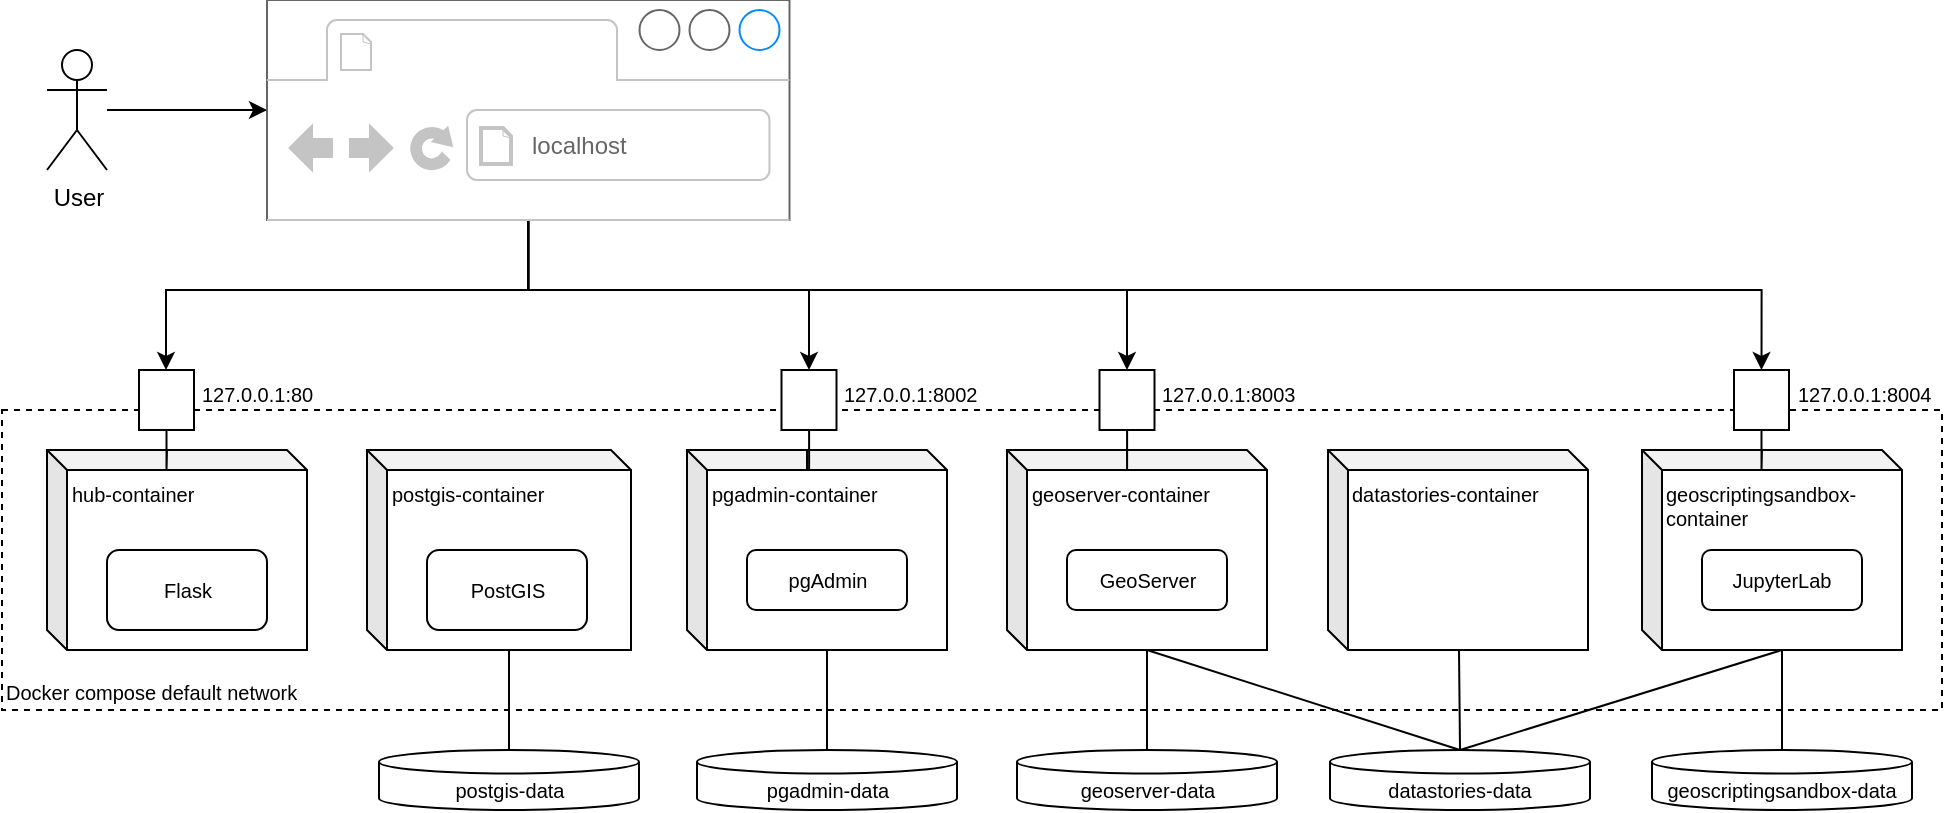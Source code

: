 <mxfile>
    <diagram id="VYSHJCvByvjmSlqachhI" name="Page-1">
        <mxGraphModel dx="554" dy="543" grid="1" gridSize="10" guides="1" tooltips="1" connect="1" arrows="1" fold="1" page="1" pageScale="1" pageWidth="1169" pageHeight="827" math="0" shadow="0">
            <root>
                <mxCell id="0"/>
                <mxCell id="1" parent="0"/>
                <mxCell id="mdrCvq0ZYz5mqA8l1cCE-54" value="Docker compose default network" style="rounded=0;whiteSpace=wrap;html=1;fontSize=10;fillColor=none;dashed=1;align=left;verticalAlign=bottom;" parent="1" vertex="1">
                    <mxGeometry x="30" y="245" width="970" height="150" as="geometry"/>
                </mxCell>
                <mxCell id="mdrCvq0ZYz5mqA8l1cCE-18" value="postgis-container" style="shape=cube;whiteSpace=wrap;boundedLbl=1;backgroundOutline=1;darkOpacity=0.05;darkOpacity2=0.1;size=10;align=left;html=1;verticalAlign=top;fontSize=10;" parent="1" vertex="1">
                    <mxGeometry x="212.5" y="265" width="132" height="100" as="geometry"/>
                </mxCell>
                <mxCell id="mdrCvq0ZYz5mqA8l1cCE-19" value="pgadmin-container" style="shape=cube;whiteSpace=wrap;boundedLbl=1;backgroundOutline=1;darkOpacity=0.05;darkOpacity2=0.1;size=10;align=left;html=1;verticalAlign=top;fontSize=10;" parent="1" vertex="1">
                    <mxGeometry x="372.5" y="265" width="130" height="100" as="geometry"/>
                </mxCell>
                <mxCell id="mdrCvq0ZYz5mqA8l1cCE-20" value="pgAdmin" style="rounded=1;whiteSpace=wrap;html=1;fontSize=10;" parent="1" vertex="1">
                    <mxGeometry x="402.5" y="315" width="80" height="30" as="geometry"/>
                </mxCell>
                <mxCell id="8" style="edgeStyle=none;rounded=0;html=1;entryX=0.5;entryY=0;entryDx=0;entryDy=0;entryPerimeter=0;endArrow=none;endFill=0;exitX=0;exitY=0;exitDx=70;exitDy=100;exitPerimeter=0;" parent="1" source="mdrCvq0ZYz5mqA8l1cCE-21" target="4" edge="1">
                    <mxGeometry relative="1" as="geometry"/>
                </mxCell>
                <mxCell id="mdrCvq0ZYz5mqA8l1cCE-21" value="geoserver-container" style="shape=cube;whiteSpace=wrap;boundedLbl=1;backgroundOutline=1;darkOpacity=0.05;darkOpacity2=0.1;size=10;align=left;html=1;verticalAlign=top;fontSize=10;" parent="1" vertex="1">
                    <mxGeometry x="532.5" y="265" width="130" height="100" as="geometry"/>
                </mxCell>
                <mxCell id="mdrCvq0ZYz5mqA8l1cCE-22" value="GeoServer" style="rounded=1;whiteSpace=wrap;html=1;fontSize=10;" parent="1" vertex="1">
                    <mxGeometry x="562.5" y="315" width="80" height="30" as="geometry"/>
                </mxCell>
                <mxCell id="mdrCvq0ZYz5mqA8l1cCE-23" value="PostGIS" style="rounded=1;whiteSpace=wrap;html=1;fontSize=10;" parent="1" vertex="1">
                    <mxGeometry x="242.5" y="315" width="80" height="40" as="geometry"/>
                </mxCell>
                <mxCell id="9" style="edgeStyle=none;rounded=0;html=1;entryX=0.5;entryY=0;entryDx=0;entryDy=0;entryPerimeter=0;endArrow=none;endFill=0;exitX=0;exitY=0;exitDx=70;exitDy=100;exitPerimeter=0;" parent="1" source="mdrCvq0ZYz5mqA8l1cCE-24" target="4" edge="1">
                    <mxGeometry relative="1" as="geometry"/>
                </mxCell>
                <mxCell id="mdrCvq0ZYz5mqA8l1cCE-24" value="geoscriptingsandbox-container" style="shape=cube;whiteSpace=wrap;boundedLbl=1;backgroundOutline=1;darkOpacity=0.05;darkOpacity2=0.1;size=10;align=left;html=1;verticalAlign=top;fontSize=10;" parent="1" vertex="1">
                    <mxGeometry x="850" y="265" width="130" height="100" as="geometry"/>
                </mxCell>
                <mxCell id="mdrCvq0ZYz5mqA8l1cCE-25" value="JupyterLab" style="rounded=1;whiteSpace=wrap;html=1;fontSize=10;" parent="1" vertex="1">
                    <mxGeometry x="880" y="315" width="80" height="30" as="geometry"/>
                </mxCell>
                <mxCell id="mdrCvq0ZYz5mqA8l1cCE-26" value="hub-container" style="shape=cube;whiteSpace=wrap;boundedLbl=1;backgroundOutline=1;darkOpacity=0.05;darkOpacity2=0.1;size=10;align=left;html=1;verticalAlign=top;fontSize=10;" parent="1" vertex="1">
                    <mxGeometry x="52.5" y="265" width="130" height="100" as="geometry"/>
                </mxCell>
                <mxCell id="mdrCvq0ZYz5mqA8l1cCE-27" value="Flask" style="rounded=1;whiteSpace=wrap;html=1;fontSize=10;" parent="1" vertex="1">
                    <mxGeometry x="82.5" y="315" width="80" height="40" as="geometry"/>
                </mxCell>
                <mxCell id="mdrCvq0ZYz5mqA8l1cCE-73" style="edgeStyle=orthogonalEdgeStyle;rounded=0;orthogonalLoop=1;jettySize=auto;html=1;entryX=0;entryY=0;entryDx=70;entryDy=100;entryPerimeter=0;fontSize=10;startArrow=none;startFill=0;endArrow=none;endFill=0;" parent="1" source="mdrCvq0ZYz5mqA8l1cCE-30" target="mdrCvq0ZYz5mqA8l1cCE-24" edge="1">
                    <mxGeometry relative="1" as="geometry"/>
                </mxCell>
                <mxCell id="mdrCvq0ZYz5mqA8l1cCE-30" value="geoscriptingsandbox-data" style="shape=cylinder3;whiteSpace=wrap;html=1;boundedLbl=1;backgroundOutline=1;size=5.882;fontSize=10;" parent="1" vertex="1">
                    <mxGeometry x="855" y="415" width="130" height="30" as="geometry"/>
                </mxCell>
                <mxCell id="mdrCvq0ZYz5mqA8l1cCE-72" style="edgeStyle=orthogonalEdgeStyle;rounded=0;orthogonalLoop=1;jettySize=auto;html=1;entryX=0;entryY=0;entryDx=70;entryDy=100;entryPerimeter=0;fontSize=10;startArrow=none;startFill=0;endArrow=none;endFill=0;" parent="1" source="mdrCvq0ZYz5mqA8l1cCE-31" target="mdrCvq0ZYz5mqA8l1cCE-21" edge="1">
                    <mxGeometry relative="1" as="geometry"/>
                </mxCell>
                <mxCell id="mdrCvq0ZYz5mqA8l1cCE-31" value="geoserver-data" style="shape=cylinder3;whiteSpace=wrap;html=1;boundedLbl=1;backgroundOutline=1;size=5.882;fontSize=10;" parent="1" vertex="1">
                    <mxGeometry x="537.5" y="415" width="130" height="30" as="geometry"/>
                </mxCell>
                <mxCell id="mdrCvq0ZYz5mqA8l1cCE-71" style="edgeStyle=orthogonalEdgeStyle;rounded=0;orthogonalLoop=1;jettySize=auto;html=1;entryX=0;entryY=0;entryDx=70;entryDy=100;entryPerimeter=0;fontSize=10;startArrow=none;startFill=0;endArrow=none;endFill=0;" parent="1" source="mdrCvq0ZYz5mqA8l1cCE-32" target="mdrCvq0ZYz5mqA8l1cCE-19" edge="1">
                    <mxGeometry relative="1" as="geometry"/>
                </mxCell>
                <mxCell id="mdrCvq0ZYz5mqA8l1cCE-32" value="pgadmin-data" style="shape=cylinder3;whiteSpace=wrap;html=1;boundedLbl=1;backgroundOutline=1;size=5.882;fontSize=10;" parent="1" vertex="1">
                    <mxGeometry x="377.5" y="415" width="130" height="30" as="geometry"/>
                </mxCell>
                <mxCell id="mdrCvq0ZYz5mqA8l1cCE-70" style="edgeStyle=orthogonalEdgeStyle;rounded=0;orthogonalLoop=1;jettySize=auto;html=1;entryX=0;entryY=0;entryDx=71;entryDy=100;entryPerimeter=0;fontSize=10;startArrow=none;startFill=0;endArrow=none;endFill=0;" parent="1" source="mdrCvq0ZYz5mqA8l1cCE-33" target="mdrCvq0ZYz5mqA8l1cCE-18" edge="1">
                    <mxGeometry relative="1" as="geometry"/>
                </mxCell>
                <mxCell id="mdrCvq0ZYz5mqA8l1cCE-33" value="postgis-data" style="shape=cylinder3;whiteSpace=wrap;html=1;boundedLbl=1;backgroundOutline=1;size=5.882;fontSize=10;" parent="1" vertex="1">
                    <mxGeometry x="218.5" y="415" width="130" height="30" as="geometry"/>
                </mxCell>
                <mxCell id="mdrCvq0ZYz5mqA8l1cCE-66" style="edgeStyle=orthogonalEdgeStyle;rounded=0;orthogonalLoop=1;jettySize=auto;html=1;entryX=0;entryY=0;entryDx=60;entryDy=0;entryPerimeter=0;fontSize=10;startArrow=none;startFill=0;endArrow=none;endFill=0;" parent="1" source="mdrCvq0ZYz5mqA8l1cCE-38" target="mdrCvq0ZYz5mqA8l1cCE-24" edge="1">
                    <mxGeometry relative="1" as="geometry"/>
                </mxCell>
                <mxCell id="mdrCvq0ZYz5mqA8l1cCE-38" value="127.0.0.1:8004" style="fontStyle=0;labelPosition=right;verticalLabelPosition=middle;align=left;verticalAlign=top;spacingLeft=2;fontSize=10;html=1;" parent="1" vertex="1">
                    <mxGeometry x="896" y="225" width="27.5" height="30" as="geometry"/>
                </mxCell>
                <mxCell id="mdrCvq0ZYz5mqA8l1cCE-65" style="edgeStyle=orthogonalEdgeStyle;rounded=0;orthogonalLoop=1;jettySize=auto;html=1;entryX=0;entryY=0;entryDx=60;entryDy=0;entryPerimeter=0;fontSize=10;startArrow=none;startFill=0;endArrow=none;endFill=0;" parent="1" source="mdrCvq0ZYz5mqA8l1cCE-51" target="mdrCvq0ZYz5mqA8l1cCE-21" edge="1">
                    <mxGeometry relative="1" as="geometry"/>
                </mxCell>
                <mxCell id="mdrCvq0ZYz5mqA8l1cCE-51" value="127.0.0.1:8003" style="fontStyle=0;labelPosition=right;verticalLabelPosition=middle;align=left;verticalAlign=top;spacingLeft=2;fontSize=10;html=1;" parent="1" vertex="1">
                    <mxGeometry x="578.75" y="225" width="27.5" height="30" as="geometry"/>
                </mxCell>
                <mxCell id="mdrCvq0ZYz5mqA8l1cCE-62" style="edgeStyle=orthogonalEdgeStyle;rounded=0;orthogonalLoop=1;jettySize=auto;html=1;entryX=0;entryY=0;entryDx=60;entryDy=0;entryPerimeter=0;fontSize=10;startArrow=none;startFill=0;endArrow=none;endFill=0;" parent="1" source="mdrCvq0ZYz5mqA8l1cCE-52" target="mdrCvq0ZYz5mqA8l1cCE-19" edge="1">
                    <mxGeometry relative="1" as="geometry"/>
                </mxCell>
                <mxCell id="mdrCvq0ZYz5mqA8l1cCE-52" value="127.0.0.1:8002" style="fontStyle=0;labelPosition=right;verticalLabelPosition=middle;align=left;verticalAlign=top;spacingLeft=2;fontSize=10;html=1;" parent="1" vertex="1">
                    <mxGeometry x="419.75" y="225" width="27.5" height="30" as="geometry"/>
                </mxCell>
                <mxCell id="mdrCvq0ZYz5mqA8l1cCE-68" style="edgeStyle=orthogonalEdgeStyle;rounded=0;orthogonalLoop=1;jettySize=auto;html=1;entryX=0;entryY=0;entryDx=60;entryDy=0;entryPerimeter=0;fontSize=10;startArrow=none;startFill=0;endArrow=none;endFill=0;" parent="1" source="mdrCvq0ZYz5mqA8l1cCE-67" target="mdrCvq0ZYz5mqA8l1cCE-26" edge="1">
                    <mxGeometry relative="1" as="geometry"/>
                </mxCell>
                <mxCell id="mdrCvq0ZYz5mqA8l1cCE-67" value="127.0.0.1:80" style="fontStyle=0;labelPosition=right;verticalLabelPosition=middle;align=left;verticalAlign=top;spacingLeft=2;fontSize=10;html=1;" parent="1" vertex="1">
                    <mxGeometry x="98.5" y="225" width="27.5" height="30" as="geometry"/>
                </mxCell>
                <mxCell id="mdrCvq0ZYz5mqA8l1cCE-95" style="edgeStyle=orthogonalEdgeStyle;rounded=0;orthogonalLoop=1;jettySize=auto;html=1;entryX=0.5;entryY=0;entryDx=0;entryDy=0;fontSize=12;startArrow=none;startFill=0;endArrow=classic;endFill=1;" parent="1" source="mdrCvq0ZYz5mqA8l1cCE-83" target="mdrCvq0ZYz5mqA8l1cCE-52" edge="1">
                    <mxGeometry relative="1" as="geometry">
                        <Array as="points">
                            <mxPoint x="293" y="185"/>
                            <mxPoint x="433" y="185"/>
                        </Array>
                    </mxGeometry>
                </mxCell>
                <mxCell id="mdrCvq0ZYz5mqA8l1cCE-97" style="edgeStyle=orthogonalEdgeStyle;rounded=0;orthogonalLoop=1;jettySize=auto;html=1;fontSize=12;startArrow=none;startFill=0;endArrow=classic;endFill=1;" parent="1" source="mdrCvq0ZYz5mqA8l1cCE-83" target="mdrCvq0ZYz5mqA8l1cCE-67" edge="1">
                    <mxGeometry relative="1" as="geometry">
                        <Array as="points">
                            <mxPoint x="293" y="185"/>
                            <mxPoint x="112" y="185"/>
                        </Array>
                    </mxGeometry>
                </mxCell>
                <mxCell id="mdrCvq0ZYz5mqA8l1cCE-98" style="edgeStyle=orthogonalEdgeStyle;rounded=0;orthogonalLoop=1;jettySize=auto;html=1;entryX=0.5;entryY=0;entryDx=0;entryDy=0;fontSize=12;startArrow=none;startFill=0;endArrow=classic;endFill=1;" parent="1" source="mdrCvq0ZYz5mqA8l1cCE-83" target="mdrCvq0ZYz5mqA8l1cCE-51" edge="1">
                    <mxGeometry relative="1" as="geometry">
                        <Array as="points">
                            <mxPoint x="293" y="185"/>
                            <mxPoint x="593" y="185"/>
                        </Array>
                    </mxGeometry>
                </mxCell>
                <mxCell id="mdrCvq0ZYz5mqA8l1cCE-99" style="edgeStyle=orthogonalEdgeStyle;rounded=0;orthogonalLoop=1;jettySize=auto;html=1;entryX=0.5;entryY=0;entryDx=0;entryDy=0;fontSize=12;startArrow=none;startFill=0;endArrow=classic;endFill=1;" parent="1" source="mdrCvq0ZYz5mqA8l1cCE-83" target="mdrCvq0ZYz5mqA8l1cCE-38" edge="1">
                    <mxGeometry relative="1" as="geometry">
                        <Array as="points">
                            <mxPoint x="293" y="185"/>
                            <mxPoint x="910" y="185"/>
                        </Array>
                    </mxGeometry>
                </mxCell>
                <mxCell id="mdrCvq0ZYz5mqA8l1cCE-83" value="" style="strokeWidth=1;shadow=0;dashed=0;align=center;html=1;shape=mxgraph.mockup.containers.browserWindow;rSize=0;strokeColor=none;strokeColor2=#008cff;strokeColor3=#c4c4c4;mainText=,;recursiveResize=0;labelBackgroundColor=none;fontSize=10;fillColor=none;" parent="1" vertex="1">
                    <mxGeometry x="162.5" y="40" width="261.25" height="110" as="geometry"/>
                </mxCell>
                <mxCell id="mdrCvq0ZYz5mqA8l1cCE-85" value="&lt;font style=&quot;font-size: 12px;&quot;&gt;localhost&lt;/font&gt;" style="strokeWidth=1;shadow=0;dashed=0;align=center;html=1;shape=mxgraph.mockup.containers.anchor;rSize=0;fontSize=12;fontColor=#666666;align=left;labelBackgroundColor=none;fillColor=none;" parent="mdrCvq0ZYz5mqA8l1cCE-83" vertex="1">
                    <mxGeometry x="130" y="60" width="80" height="26" as="geometry"/>
                </mxCell>
                <mxCell id="mdrCvq0ZYz5mqA8l1cCE-94" value="" style="edgeStyle=orthogonalEdgeStyle;rounded=0;orthogonalLoop=1;jettySize=auto;html=1;fontSize=12;startArrow=none;startFill=0;endArrow=classic;endFill=1;" parent="1" source="mdrCvq0ZYz5mqA8l1cCE-92" target="mdrCvq0ZYz5mqA8l1cCE-83" edge="1">
                    <mxGeometry relative="1" as="geometry"/>
                </mxCell>
                <mxCell id="mdrCvq0ZYz5mqA8l1cCE-92" value="User" style="shape=umlActor;verticalLabelPosition=bottom;verticalAlign=top;html=1;outlineConnect=0;labelBackgroundColor=none;fontSize=12;fillColor=none;" parent="1" vertex="1">
                    <mxGeometry x="52.5" y="65" width="30" height="60" as="geometry"/>
                </mxCell>
                <mxCell id="5" style="edgeStyle=none;html=1;entryX=0.5;entryY=0;entryDx=0;entryDy=0;entryPerimeter=0;endArrow=none;endFill=0;" parent="1" source="2" target="4" edge="1">
                    <mxGeometry relative="1" as="geometry"/>
                </mxCell>
                <mxCell id="2" value="datastories-container" style="shape=cube;whiteSpace=wrap;boundedLbl=1;backgroundOutline=1;darkOpacity=0.05;darkOpacity2=0.1;size=10;align=left;html=1;verticalAlign=top;fontSize=10;" parent="1" vertex="1">
                    <mxGeometry x="693" y="265" width="130" height="100" as="geometry"/>
                </mxCell>
                <mxCell id="4" value="datastories-data" style="shape=cylinder3;whiteSpace=wrap;html=1;boundedLbl=1;backgroundOutline=1;size=5.882;fontSize=10;" parent="1" vertex="1">
                    <mxGeometry x="694" y="415" width="130" height="30" as="geometry"/>
                </mxCell>
            </root>
        </mxGraphModel>
    </diagram>
</mxfile>
